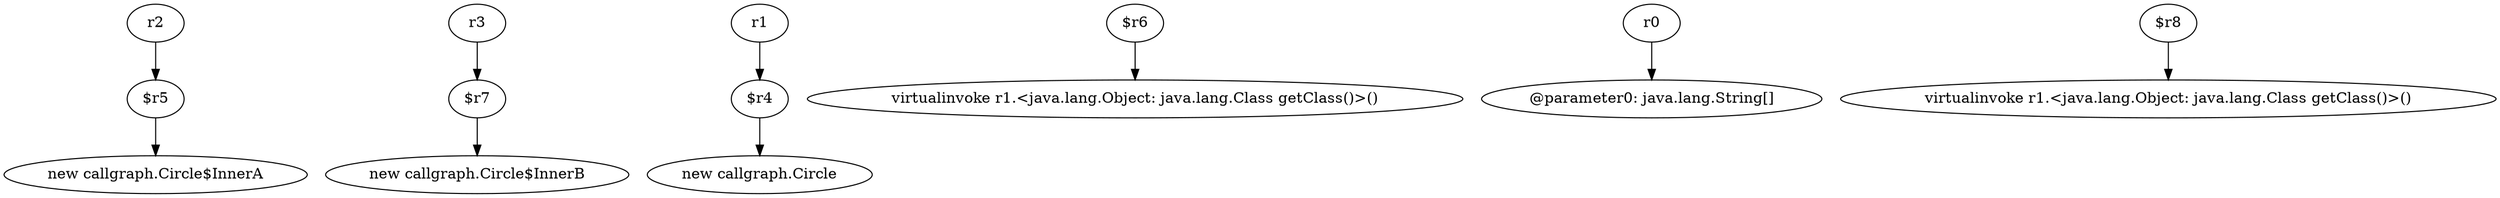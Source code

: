 digraph g {
0[label="r2"]
1[label="$r5"]
0->1[label=""]
2[label="$r7"]
3[label="new callgraph.Circle$InnerB"]
2->3[label=""]
4[label="r1"]
5[label="$r4"]
4->5[label=""]
6[label="r3"]
6->2[label=""]
7[label="$r6"]
8[label="virtualinvoke r1.<java.lang.Object: java.lang.Class getClass()>()"]
7->8[label=""]
9[label="r0"]
10[label="@parameter0: java.lang.String[]"]
9->10[label=""]
11[label="$r8"]
12[label="virtualinvoke r1.<java.lang.Object: java.lang.Class getClass()>()"]
11->12[label=""]
13[label="new callgraph.Circle"]
5->13[label=""]
14[label="new callgraph.Circle$InnerA"]
1->14[label=""]
}